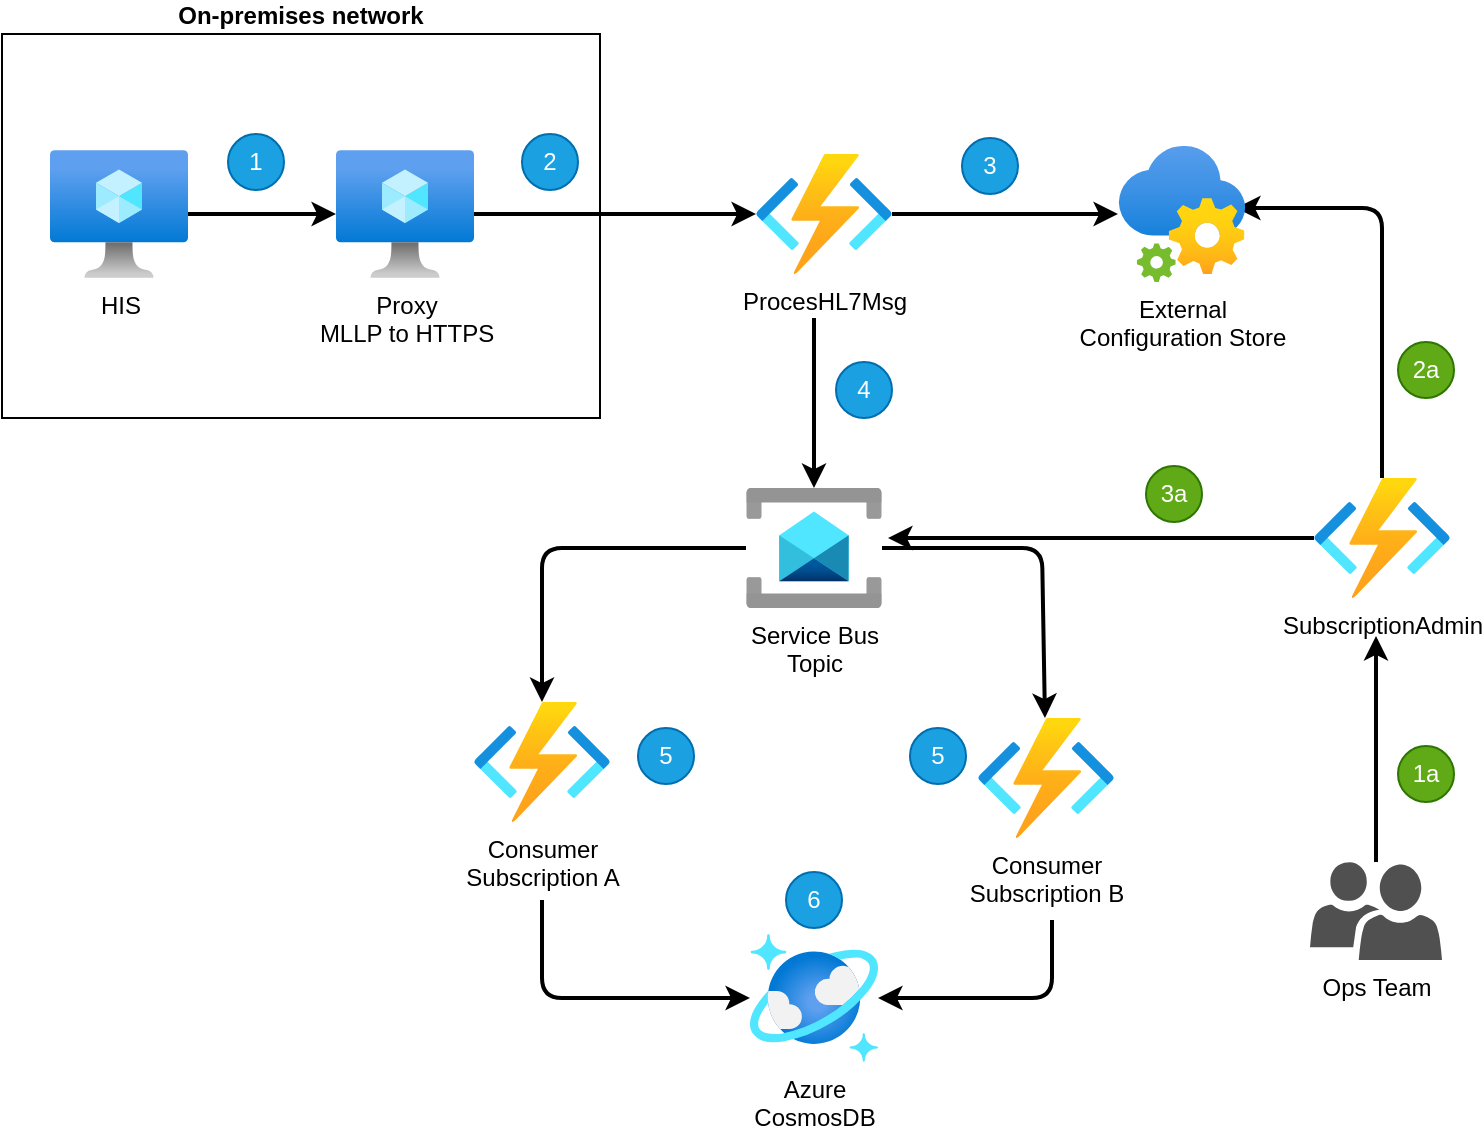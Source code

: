<mxfile scale="1" border="50">
    <diagram id="NGofBhB6Dc7hQQqxr-dl" name="Page-1">
        <mxGraphModel dx="1022" dy="784" grid="0" gridSize="10" guides="1" tooltips="1" connect="1" arrows="1" fold="1" page="1" pageScale="1" pageWidth="850" pageHeight="1100" background="#ffffff" math="0" shadow="0">
            <root>
                <mxCell id="0"/>
                <mxCell id="1" parent="0"/>
                <mxCell id="20" style="edgeStyle=none;html=1;strokeColor=#000000;strokeWidth=2;fontColor=#000000;" parent="1" source="2" target="4" edge="1">
                    <mxGeometry relative="1" as="geometry"/>
                </mxCell>
                <mxCell id="21" style="edgeStyle=none;html=1;strokeColor=#000000;strokeWidth=2;fontColor=#000000;" parent="1" target="5" edge="1">
                    <mxGeometry relative="1" as="geometry">
                        <mxPoint x="447" y="269" as="sourcePoint"/>
                    </mxGeometry>
                </mxCell>
                <mxCell id="2" value="ProcesHL7Msg" style="aspect=fixed;html=1;points=[];align=center;image;fontSize=12;image=img/lib/azure2/iot/Function_Apps.svg;fontColor=#000000;labelBackgroundColor=none;" parent="1" vertex="1">
                    <mxGeometry x="418" y="187" width="68" height="60" as="geometry"/>
                </mxCell>
                <mxCell id="22" style="edgeStyle=none;html=1;strokeColor=#000000;strokeWidth=2;fontColor=#000000;entryX=0.922;entryY=0.456;entryDx=0;entryDy=0;entryPerimeter=0;" parent="1" source="3" target="4" edge="1">
                    <mxGeometry relative="1" as="geometry">
                        <Array as="points">
                            <mxPoint x="731" y="214"/>
                        </Array>
                    </mxGeometry>
                </mxCell>
                <mxCell id="43" style="edgeStyle=none;html=1;strokeColor=#000000;strokeWidth=2;fontColor=#FFFFFF;" edge="1" parent="1" source="3">
                    <mxGeometry relative="1" as="geometry">
                        <mxPoint x="484" y="379" as="targetPoint"/>
                    </mxGeometry>
                </mxCell>
                <mxCell id="3" value="SubscriptionAdmin" style="aspect=fixed;html=1;points=[];align=center;image;fontSize=12;image=img/lib/azure2/iot/Function_Apps.svg;fontColor=#000000;labelBackgroundColor=none;" parent="1" vertex="1">
                    <mxGeometry x="697" y="349" width="68" height="60" as="geometry"/>
                </mxCell>
                <mxCell id="4" value="External&lt;br&gt;Configuration Store" style="aspect=fixed;html=1;points=[];align=center;image;fontSize=12;image=img/lib/azure2/integration/App_Configuration.svg;fontColor=#000000;labelBackgroundColor=none;" parent="1" vertex="1">
                    <mxGeometry x="599" y="183" width="64" height="68" as="geometry"/>
                </mxCell>
                <mxCell id="24" style="edgeStyle=none;html=1;strokeColor=#000000;strokeWidth=2;fontColor=#000000;" parent="1" source="5" target="6" edge="1">
                    <mxGeometry relative="1" as="geometry">
                        <Array as="points">
                            <mxPoint x="311" y="384"/>
                        </Array>
                    </mxGeometry>
                </mxCell>
                <mxCell id="25" style="edgeStyle=none;html=1;strokeColor=#000000;strokeWidth=2;fontColor=#000000;" parent="1" source="5" target="7" edge="1">
                    <mxGeometry relative="1" as="geometry">
                        <Array as="points">
                            <mxPoint x="561" y="384"/>
                        </Array>
                    </mxGeometry>
                </mxCell>
                <mxCell id="5" value="Service Bus&lt;br&gt;Topic" style="aspect=fixed;html=1;points=[];align=center;image;fontSize=12;image=img/lib/azure2/integration/Service_Bus.svg;fontColor=#000000;labelBackgroundColor=none;" parent="1" vertex="1">
                    <mxGeometry x="413" y="354" width="68" height="60" as="geometry"/>
                </mxCell>
                <mxCell id="28" style="edgeStyle=none;html=1;strokeColor=#000000;strokeWidth=2;fontColor=#000000;" parent="1" target="10" edge="1">
                    <mxGeometry relative="1" as="geometry">
                        <mxPoint x="311" y="560" as="sourcePoint"/>
                        <Array as="points">
                            <mxPoint x="311" y="609"/>
                        </Array>
                    </mxGeometry>
                </mxCell>
                <mxCell id="6" value="Consumer&lt;br&gt;Subscription A" style="aspect=fixed;html=1;points=[];align=center;image;fontSize=12;image=img/lib/azure2/iot/Function_Apps.svg;fontColor=#000000;labelBackgroundColor=none;" parent="1" vertex="1">
                    <mxGeometry x="277" y="461" width="68" height="60" as="geometry"/>
                </mxCell>
                <mxCell id="29" style="edgeStyle=none;html=1;strokeColor=#000000;strokeWidth=2;fontColor=#000000;" parent="1" target="10" edge="1">
                    <mxGeometry relative="1" as="geometry">
                        <mxPoint x="566" y="570" as="sourcePoint"/>
                        <Array as="points">
                            <mxPoint x="566" y="609"/>
                        </Array>
                    </mxGeometry>
                </mxCell>
                <mxCell id="7" value="Consumer&lt;br&gt;Subscription B" style="aspect=fixed;html=1;points=[];align=center;image;fontSize=12;image=img/lib/azure2/iot/Function_Apps.svg;fontColor=#000000;labelBackgroundColor=none;" parent="1" vertex="1">
                    <mxGeometry x="529" y="469" width="68" height="60" as="geometry"/>
                </mxCell>
                <mxCell id="10" value="Azure&lt;br&gt;CosmosDB" style="aspect=fixed;html=1;points=[];align=center;image;fontSize=12;image=img/lib/azure2/databases/Azure_Cosmos_DB.svg;fontColor=#000000;labelBackgroundColor=none;" parent="1" vertex="1">
                    <mxGeometry x="415" y="577" width="64" height="64" as="geometry"/>
                </mxCell>
                <mxCell id="15" value="On-premises network" style="rounded=0;whiteSpace=wrap;html=1;labelBackgroundColor=none;fontColor=#000000;strokeColor=#000000;fillColor=none;fontStyle=1;labelPosition=center;verticalLabelPosition=top;align=center;verticalAlign=bottom;" parent="1" vertex="1">
                    <mxGeometry x="41" y="127" width="299" height="192" as="geometry"/>
                </mxCell>
                <mxCell id="18" value="" style="edgeStyle=none;html=1;strokeColor=#000000;fontColor=#000000;strokeWidth=2;" parent="1" source="16" target="17" edge="1">
                    <mxGeometry relative="1" as="geometry"/>
                </mxCell>
                <mxCell id="16" value="HIS" style="aspect=fixed;html=1;points=[];align=center;image;fontSize=12;image=img/lib/azure2/compute/Virtual_Machine.svg;labelBackgroundColor=none;strokeColor=#000000;fontColor=#000000;fillColor=none;" parent="1" vertex="1">
                    <mxGeometry x="65" y="185" width="69" height="64" as="geometry"/>
                </mxCell>
                <mxCell id="19" style="edgeStyle=none;html=1;strokeColor=#000000;strokeWidth=2;fontColor=#000000;" parent="1" source="17" target="2" edge="1">
                    <mxGeometry relative="1" as="geometry"/>
                </mxCell>
                <mxCell id="17" value="Proxy&lt;br&gt;MLLP to HTTPS" style="aspect=fixed;html=1;points=[];align=center;image;fontSize=12;image=img/lib/azure2/compute/Virtual_Machine.svg;labelBackgroundColor=none;strokeColor=#000000;fontColor=#000000;fillColor=none;" parent="1" vertex="1">
                    <mxGeometry x="208" y="185" width="69" height="64" as="geometry"/>
                </mxCell>
                <mxCell id="27" style="edgeStyle=none;html=1;strokeColor=#000000;strokeWidth=2;fontColor=#000000;" parent="1" source="26" edge="1">
                    <mxGeometry relative="1" as="geometry">
                        <mxPoint x="728" y="428" as="targetPoint"/>
                    </mxGeometry>
                </mxCell>
                <mxCell id="26" value="Ops Team" style="sketch=0;pointerEvents=1;shadow=0;dashed=0;html=1;strokeColor=none;labelPosition=center;verticalLabelPosition=bottom;verticalAlign=top;align=center;fillColor=#505050;shape=mxgraph.mscae.intune.user_group;labelBackgroundColor=none;fontColor=#000000;" parent="1" vertex="1">
                    <mxGeometry x="695" y="541" width="66" height="49" as="geometry"/>
                </mxCell>
                <mxCell id="30" value="1" style="ellipse;whiteSpace=wrap;html=1;aspect=fixed;fillColor=#1ba1e2;fontColor=#FFFFFF;strokeColor=#006EAF;" vertex="1" parent="1">
                    <mxGeometry x="154" y="177" width="28" height="28" as="geometry"/>
                </mxCell>
                <mxCell id="31" value="2" style="ellipse;whiteSpace=wrap;html=1;aspect=fixed;fillColor=#1ba1e2;fontColor=#FFFFFF;strokeColor=#006EAF;" vertex="1" parent="1">
                    <mxGeometry x="301" y="177" width="28" height="28" as="geometry"/>
                </mxCell>
                <mxCell id="32" value="3" style="ellipse;whiteSpace=wrap;html=1;aspect=fixed;fillColor=#1ba1e2;fontColor=#FFFFFF;strokeColor=#006EAF;" vertex="1" parent="1">
                    <mxGeometry x="521" y="179" width="28" height="28" as="geometry"/>
                </mxCell>
                <mxCell id="33" value="4" style="ellipse;whiteSpace=wrap;html=1;aspect=fixed;fillColor=#1ba1e2;fontColor=#FFFFFF;strokeColor=#006EAF;" vertex="1" parent="1">
                    <mxGeometry x="458" y="291" width="28" height="28" as="geometry"/>
                </mxCell>
                <mxCell id="34" value="5" style="ellipse;whiteSpace=wrap;html=1;aspect=fixed;fillColor=#1ba1e2;fontColor=#FFFFFF;strokeColor=#006EAF;" vertex="1" parent="1">
                    <mxGeometry x="359" y="474" width="28" height="28" as="geometry"/>
                </mxCell>
                <mxCell id="35" value="5" style="ellipse;whiteSpace=wrap;html=1;aspect=fixed;fillColor=#1ba1e2;fontColor=#FFFFFF;strokeColor=#006EAF;" vertex="1" parent="1">
                    <mxGeometry x="495" y="474" width="28" height="28" as="geometry"/>
                </mxCell>
                <mxCell id="36" value="6" style="ellipse;whiteSpace=wrap;html=1;aspect=fixed;fillColor=#1ba1e2;fontColor=#FFFFFF;strokeColor=#006EAF;" vertex="1" parent="1">
                    <mxGeometry x="433" y="546" width="28" height="28" as="geometry"/>
                </mxCell>
                <mxCell id="37" value="1a" style="ellipse;whiteSpace=wrap;html=1;aspect=fixed;fillColor=#60a917;fontColor=#ffffff;strokeColor=#2D7600;" vertex="1" parent="1">
                    <mxGeometry x="739" y="483" width="28" height="28" as="geometry"/>
                </mxCell>
                <mxCell id="38" value="2a" style="ellipse;whiteSpace=wrap;html=1;aspect=fixed;fillColor=#60a917;fontColor=#ffffff;strokeColor=#2D7600;" vertex="1" parent="1">
                    <mxGeometry x="739" y="281" width="28" height="28" as="geometry"/>
                </mxCell>
                <mxCell id="40" value="3a" style="ellipse;whiteSpace=wrap;html=1;aspect=fixed;fillColor=#60a917;fontColor=#ffffff;strokeColor=#2D7600;" vertex="1" parent="1">
                    <mxGeometry x="613" y="343" width="28" height="28" as="geometry"/>
                </mxCell>
            </root>
        </mxGraphModel>
    </diagram>
</mxfile>